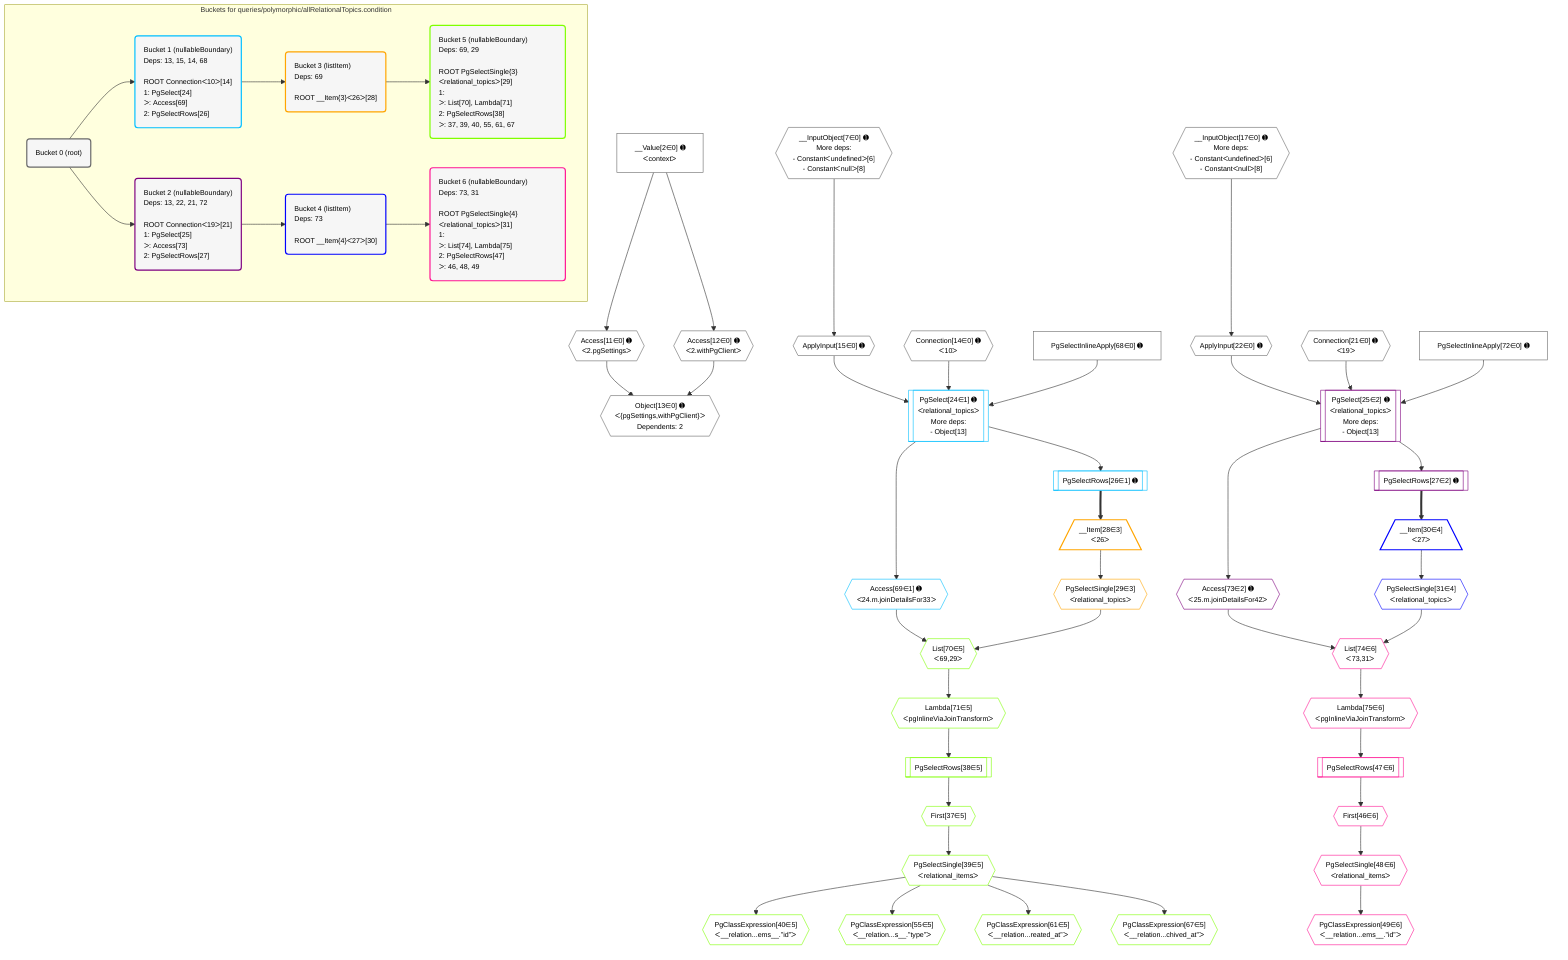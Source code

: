 %%{init: {'themeVariables': { 'fontSize': '12px'}}}%%
graph TD
    classDef path fill:#eee,stroke:#000,color:#000
    classDef plan fill:#fff,stroke-width:1px,color:#000
    classDef itemplan fill:#fff,stroke-width:2px,color:#000
    classDef unbatchedplan fill:#dff,stroke-width:1px,color:#000
    classDef sideeffectplan fill:#fcc,stroke-width:2px,color:#000
    classDef bucket fill:#f6f6f6,color:#000,stroke-width:2px,text-align:left

    subgraph "Buckets for queries/polymorphic/allRelationalTopics.condition"
    Bucket0("Bucket 0 (root)"):::bucket
    Bucket1("Bucket 1 (nullableBoundary)<br />Deps: 13, 15, 14, 68<br /><br />ROOT Connectionᐸ10ᐳ[14]<br />1: PgSelect[24]<br />ᐳ: Access[69]<br />2: PgSelectRows[26]"):::bucket
    Bucket2("Bucket 2 (nullableBoundary)<br />Deps: 13, 22, 21, 72<br /><br />ROOT Connectionᐸ19ᐳ[21]<br />1: PgSelect[25]<br />ᐳ: Access[73]<br />2: PgSelectRows[27]"):::bucket
    Bucket3("Bucket 3 (listItem)<br />Deps: 69<br /><br />ROOT __Item{3}ᐸ26ᐳ[28]"):::bucket
    Bucket4("Bucket 4 (listItem)<br />Deps: 73<br /><br />ROOT __Item{4}ᐸ27ᐳ[30]"):::bucket
    Bucket5("Bucket 5 (nullableBoundary)<br />Deps: 69, 29<br /><br />ROOT PgSelectSingle{3}ᐸrelational_topicsᐳ[29]<br />1: <br />ᐳ: List[70], Lambda[71]<br />2: PgSelectRows[38]<br />ᐳ: 37, 39, 40, 55, 61, 67"):::bucket
    Bucket6("Bucket 6 (nullableBoundary)<br />Deps: 73, 31<br /><br />ROOT PgSelectSingle{4}ᐸrelational_topicsᐳ[31]<br />1: <br />ᐳ: List[74], Lambda[75]<br />2: PgSelectRows[47]<br />ᐳ: 46, 48, 49"):::bucket
    end
    Bucket0 --> Bucket1 & Bucket2
    Bucket1 --> Bucket3
    Bucket2 --> Bucket4
    Bucket3 --> Bucket5
    Bucket4 --> Bucket6

    %% plan dependencies
    __InputObject7{{"__InputObject[7∈0] ➊<br />More deps:<br />- Constantᐸundefinedᐳ[6]<br />- Constantᐸnullᐳ[8]"}}:::plan
    Object13{{"Object[13∈0] ➊<br />ᐸ{pgSettings,withPgClient}ᐳ<br />Dependents: 2"}}:::plan
    Access11{{"Access[11∈0] ➊<br />ᐸ2.pgSettingsᐳ"}}:::plan
    Access12{{"Access[12∈0] ➊<br />ᐸ2.withPgClientᐳ"}}:::plan
    Access11 & Access12 --> Object13
    __InputObject17{{"__InputObject[17∈0] ➊<br />More deps:<br />- Constantᐸundefinedᐳ[6]<br />- Constantᐸnullᐳ[8]"}}:::plan
    __Value2["__Value[2∈0] ➊<br />ᐸcontextᐳ"]:::plan
    __Value2 --> Access11
    __Value2 --> Access12
    ApplyInput15{{"ApplyInput[15∈0] ➊"}}:::plan
    __InputObject7 --> ApplyInput15
    ApplyInput22{{"ApplyInput[22∈0] ➊"}}:::plan
    __InputObject17 --> ApplyInput22
    Connection14{{"Connection[14∈0] ➊<br />ᐸ10ᐳ"}}:::plan
    Connection21{{"Connection[21∈0] ➊<br />ᐸ19ᐳ"}}:::plan
    PgSelectInlineApply68["PgSelectInlineApply[68∈0] ➊"]:::plan
    PgSelectInlineApply72["PgSelectInlineApply[72∈0] ➊"]:::plan
    PgSelect24[["PgSelect[24∈1] ➊<br />ᐸrelational_topicsᐳ<br />More deps:<br />- Object[13]"]]:::plan
    ApplyInput15 & Connection14 & PgSelectInlineApply68 --> PgSelect24
    PgSelectRows26[["PgSelectRows[26∈1] ➊"]]:::plan
    PgSelect24 --> PgSelectRows26
    Access69{{"Access[69∈1] ➊<br />ᐸ24.m.joinDetailsFor33ᐳ"}}:::plan
    PgSelect24 --> Access69
    PgSelect25[["PgSelect[25∈2] ➊<br />ᐸrelational_topicsᐳ<br />More deps:<br />- Object[13]"]]:::plan
    ApplyInput22 & Connection21 & PgSelectInlineApply72 --> PgSelect25
    PgSelectRows27[["PgSelectRows[27∈2] ➊"]]:::plan
    PgSelect25 --> PgSelectRows27
    Access73{{"Access[73∈2] ➊<br />ᐸ25.m.joinDetailsFor42ᐳ"}}:::plan
    PgSelect25 --> Access73
    __Item28[/"__Item[28∈3]<br />ᐸ26ᐳ"\]:::itemplan
    PgSelectRows26 ==> __Item28
    PgSelectSingle29{{"PgSelectSingle[29∈3]<br />ᐸrelational_topicsᐳ"}}:::plan
    __Item28 --> PgSelectSingle29
    __Item30[/"__Item[30∈4]<br />ᐸ27ᐳ"\]:::itemplan
    PgSelectRows27 ==> __Item30
    PgSelectSingle31{{"PgSelectSingle[31∈4]<br />ᐸrelational_topicsᐳ"}}:::plan
    __Item30 --> PgSelectSingle31
    List70{{"List[70∈5]<br />ᐸ69,29ᐳ"}}:::plan
    Access69 & PgSelectSingle29 --> List70
    First37{{"First[37∈5]"}}:::plan
    PgSelectRows38[["PgSelectRows[38∈5]"]]:::plan
    PgSelectRows38 --> First37
    Lambda71{{"Lambda[71∈5]<br />ᐸpgInlineViaJoinTransformᐳ"}}:::plan
    Lambda71 --> PgSelectRows38
    PgSelectSingle39{{"PgSelectSingle[39∈5]<br />ᐸrelational_itemsᐳ"}}:::plan
    First37 --> PgSelectSingle39
    PgClassExpression40{{"PgClassExpression[40∈5]<br />ᐸ__relation...ems__.”id”ᐳ"}}:::plan
    PgSelectSingle39 --> PgClassExpression40
    PgClassExpression55{{"PgClassExpression[55∈5]<br />ᐸ__relation...s__.”type”ᐳ"}}:::plan
    PgSelectSingle39 --> PgClassExpression55
    PgClassExpression61{{"PgClassExpression[61∈5]<br />ᐸ__relation...reated_at”ᐳ"}}:::plan
    PgSelectSingle39 --> PgClassExpression61
    PgClassExpression67{{"PgClassExpression[67∈5]<br />ᐸ__relation...chived_at”ᐳ"}}:::plan
    PgSelectSingle39 --> PgClassExpression67
    List70 --> Lambda71
    List74{{"List[74∈6]<br />ᐸ73,31ᐳ"}}:::plan
    Access73 & PgSelectSingle31 --> List74
    First46{{"First[46∈6]"}}:::plan
    PgSelectRows47[["PgSelectRows[47∈6]"]]:::plan
    PgSelectRows47 --> First46
    Lambda75{{"Lambda[75∈6]<br />ᐸpgInlineViaJoinTransformᐳ"}}:::plan
    Lambda75 --> PgSelectRows47
    PgSelectSingle48{{"PgSelectSingle[48∈6]<br />ᐸrelational_itemsᐳ"}}:::plan
    First46 --> PgSelectSingle48
    PgClassExpression49{{"PgClassExpression[49∈6]<br />ᐸ__relation...ems__.”id”ᐳ"}}:::plan
    PgSelectSingle48 --> PgClassExpression49
    List74 --> Lambda75

    %% define steps
    classDef bucket0 stroke:#696969
    class Bucket0,__Value2,__InputObject7,Access11,Access12,Object13,Connection14,ApplyInput15,__InputObject17,Connection21,ApplyInput22,PgSelectInlineApply68,PgSelectInlineApply72 bucket0
    classDef bucket1 stroke:#00bfff
    class Bucket1,PgSelect24,PgSelectRows26,Access69 bucket1
    classDef bucket2 stroke:#7f007f
    class Bucket2,PgSelect25,PgSelectRows27,Access73 bucket2
    classDef bucket3 stroke:#ffa500
    class Bucket3,__Item28,PgSelectSingle29 bucket3
    classDef bucket4 stroke:#0000ff
    class Bucket4,__Item30,PgSelectSingle31 bucket4
    classDef bucket5 stroke:#7fff00
    class Bucket5,First37,PgSelectRows38,PgSelectSingle39,PgClassExpression40,PgClassExpression55,PgClassExpression61,PgClassExpression67,List70,Lambda71 bucket5
    classDef bucket6 stroke:#ff1493
    class Bucket6,First46,PgSelectRows47,PgSelectSingle48,PgClassExpression49,List74,Lambda75 bucket6